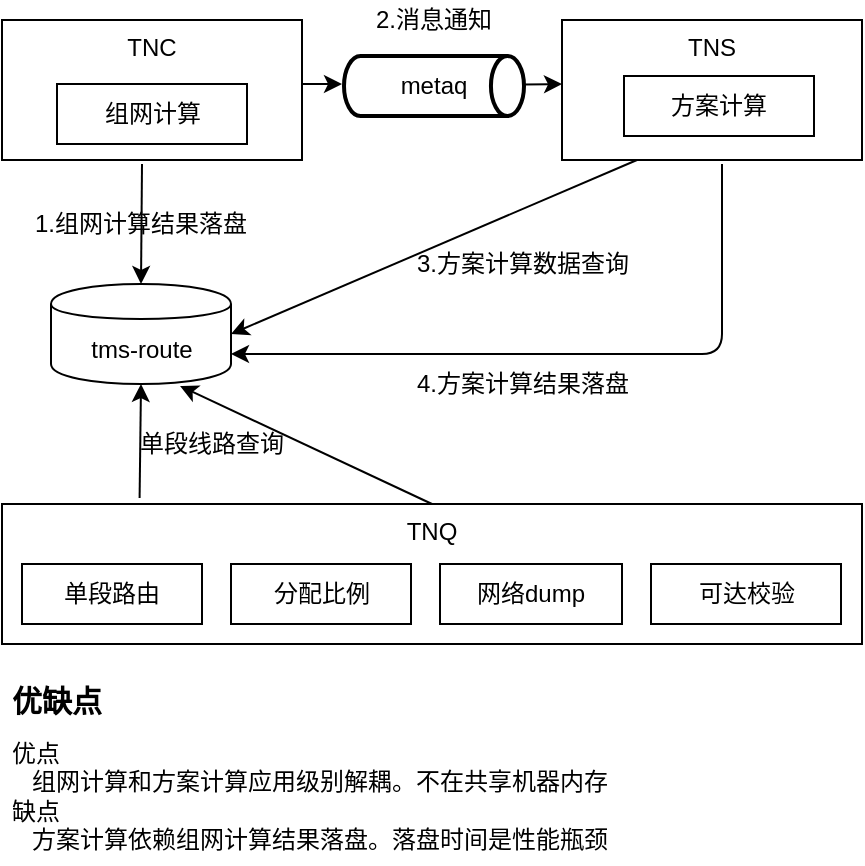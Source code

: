 <mxfile version="12.3.1" type="github" pages="1">
  <diagram id="bm1bNOkj_8VyeEYl24zR" name="Page-1">
    <mxGraphModel dx="946" dy="591" grid="1" gridSize="10" guides="1" tooltips="1" connect="1" arrows="1" fold="1" page="1" pageScale="1" pageWidth="827" pageHeight="1169" math="0" shadow="0">
      <root>
        <mxCell id="0"/>
        <mxCell id="1" parent="0"/>
        <mxCell id="pQBGxlGY77EAfO2A1jO3-2" value="TNC" style="rounded=0;whiteSpace=wrap;html=1;verticalAlign=top;" vertex="1" parent="1">
          <mxGeometry x="160" y="288" width="150" height="70" as="geometry"/>
        </mxCell>
        <mxCell id="pQBGxlGY77EAfO2A1jO3-3" value="组网计算" style="rounded=0;whiteSpace=wrap;html=1;" vertex="1" parent="1">
          <mxGeometry x="187.5" y="320" width="95" height="30" as="geometry"/>
        </mxCell>
        <mxCell id="pQBGxlGY77EAfO2A1jO3-4" value="TNS" style="rounded=0;whiteSpace=wrap;html=1;verticalAlign=top;" vertex="1" parent="1">
          <mxGeometry x="440" y="288" width="150" height="70" as="geometry"/>
        </mxCell>
        <mxCell id="pQBGxlGY77EAfO2A1jO3-7" value="方案计算" style="rounded=0;whiteSpace=wrap;html=1;" vertex="1" parent="1">
          <mxGeometry x="471" y="316" width="95" height="30" as="geometry"/>
        </mxCell>
        <mxCell id="pQBGxlGY77EAfO2A1jO3-8" value="tms-route" style="shape=cylinder;whiteSpace=wrap;html=1;boundedLbl=1;backgroundOutline=1;" vertex="1" parent="1">
          <mxGeometry x="184.5" y="420" width="90" height="50" as="geometry"/>
        </mxCell>
        <mxCell id="pQBGxlGY77EAfO2A1jO3-9" value="" style="endArrow=classic;html=1;exitX=0.25;exitY=1;exitDx=0;exitDy=0;entryX=1;entryY=0.5;entryDx=0;entryDy=0;" edge="1" parent="1" source="pQBGxlGY77EAfO2A1jO3-4" target="pQBGxlGY77EAfO2A1jO3-8">
          <mxGeometry width="50" height="50" relative="1" as="geometry">
            <mxPoint x="290" y="600" as="sourcePoint"/>
            <mxPoint x="340" y="550" as="targetPoint"/>
          </mxGeometry>
        </mxCell>
        <mxCell id="pQBGxlGY77EAfO2A1jO3-10" value="3.方案计算数据查询" style="text;html=1;strokeColor=none;fillColor=none;align=center;verticalAlign=middle;whiteSpace=wrap;rounded=0;" vertex="1" parent="1">
          <mxGeometry x="355.5" y="400" width="129" height="20" as="geometry"/>
        </mxCell>
        <mxCell id="pQBGxlGY77EAfO2A1jO3-12" value="" style="endArrow=classic;html=1;" edge="1" parent="1" source="pQBGxlGY77EAfO2A1jO3-6">
          <mxGeometry width="50" height="50" relative="1" as="geometry">
            <mxPoint x="330" y="570" as="sourcePoint"/>
            <mxPoint x="440" y="320" as="targetPoint"/>
          </mxGeometry>
        </mxCell>
        <mxCell id="pQBGxlGY77EAfO2A1jO3-6" value="metaq" style="strokeWidth=2;html=1;shape=mxgraph.flowchart.direct_data;whiteSpace=wrap;" vertex="1" parent="1">
          <mxGeometry x="331" y="306" width="90" height="30" as="geometry"/>
        </mxCell>
        <mxCell id="pQBGxlGY77EAfO2A1jO3-13" value="" style="endArrow=classic;html=1;" edge="1" parent="1">
          <mxGeometry width="50" height="50" relative="1" as="geometry">
            <mxPoint x="310" y="320" as="sourcePoint"/>
            <mxPoint x="330" y="320" as="targetPoint"/>
          </mxGeometry>
        </mxCell>
        <mxCell id="pQBGxlGY77EAfO2A1jO3-14" value="" style="endArrow=classic;html=1;entryX=0.5;entryY=0;entryDx=0;entryDy=0;" edge="1" parent="1" target="pQBGxlGY77EAfO2A1jO3-8">
          <mxGeometry width="50" height="50" relative="1" as="geometry">
            <mxPoint x="230" y="360" as="sourcePoint"/>
            <mxPoint x="290" y="550" as="targetPoint"/>
          </mxGeometry>
        </mxCell>
        <mxCell id="pQBGxlGY77EAfO2A1jO3-15" value="1.组网计算结果落盘" style="text;html=1;strokeColor=none;fillColor=none;align=center;verticalAlign=middle;whiteSpace=wrap;rounded=0;" vertex="1" parent="1">
          <mxGeometry x="165" y="380" width="129" height="20" as="geometry"/>
        </mxCell>
        <mxCell id="pQBGxlGY77EAfO2A1jO3-16" value="2.消息通知" style="text;html=1;strokeColor=none;fillColor=none;align=center;verticalAlign=middle;whiteSpace=wrap;rounded=0;" vertex="1" parent="1">
          <mxGeometry x="346" y="278" width="60" height="20" as="geometry"/>
        </mxCell>
        <mxCell id="pQBGxlGY77EAfO2A1jO3-18" value="" style="endArrow=classic;html=1;entryX=1;entryY=0.7;entryDx=0;entryDy=0;" edge="1" parent="1" target="pQBGxlGY77EAfO2A1jO3-8">
          <mxGeometry width="50" height="50" relative="1" as="geometry">
            <mxPoint x="520" y="360" as="sourcePoint"/>
            <mxPoint x="450" y="530" as="targetPoint"/>
            <Array as="points">
              <mxPoint x="520" y="455"/>
            </Array>
          </mxGeometry>
        </mxCell>
        <mxCell id="pQBGxlGY77EAfO2A1jO3-19" value="4.方案计算结果落盘" style="text;html=1;strokeColor=none;fillColor=none;align=center;verticalAlign=middle;whiteSpace=wrap;rounded=0;" vertex="1" parent="1">
          <mxGeometry x="355.5" y="460" width="129" height="20" as="geometry"/>
        </mxCell>
        <mxCell id="pQBGxlGY77EAfO2A1jO3-20" value="TNQ" style="rounded=0;whiteSpace=wrap;html=1;verticalAlign=top;" vertex="1" parent="1">
          <mxGeometry x="160" y="530" width="430" height="70" as="geometry"/>
        </mxCell>
        <mxCell id="pQBGxlGY77EAfO2A1jO3-21" value="单段路由" style="rounded=0;whiteSpace=wrap;html=1;" vertex="1" parent="1">
          <mxGeometry x="170" y="560" width="90" height="30" as="geometry"/>
        </mxCell>
        <mxCell id="pQBGxlGY77EAfO2A1jO3-22" value="分配比例" style="rounded=0;whiteSpace=wrap;html=1;" vertex="1" parent="1">
          <mxGeometry x="274.5" y="560" width="90" height="30" as="geometry"/>
        </mxCell>
        <mxCell id="pQBGxlGY77EAfO2A1jO3-23" value="网络dump" style="rounded=0;whiteSpace=wrap;html=1;" vertex="1" parent="1">
          <mxGeometry x="379" y="560" width="91" height="30" as="geometry"/>
        </mxCell>
        <mxCell id="pQBGxlGY77EAfO2A1jO3-26" value="可达校验" style="rounded=0;whiteSpace=wrap;html=1;" vertex="1" parent="1">
          <mxGeometry x="484.5" y="560" width="95" height="30" as="geometry"/>
        </mxCell>
        <mxCell id="pQBGxlGY77EAfO2A1jO3-30" value="" style="endArrow=classic;html=1;entryX=0.5;entryY=1;entryDx=0;entryDy=0;exitX=0.16;exitY=-0.043;exitDx=0;exitDy=0;exitPerimeter=0;" edge="1" parent="1" source="pQBGxlGY77EAfO2A1jO3-20" target="pQBGxlGY77EAfO2A1jO3-8">
          <mxGeometry width="50" height="50" relative="1" as="geometry">
            <mxPoint x="230" y="520" as="sourcePoint"/>
            <mxPoint x="80" y="510" as="targetPoint"/>
          </mxGeometry>
        </mxCell>
        <mxCell id="pQBGxlGY77EAfO2A1jO3-31" value="" style="endArrow=classic;html=1;entryX=0.717;entryY=1.02;entryDx=0;entryDy=0;entryPerimeter=0;exitX=0.5;exitY=0;exitDx=0;exitDy=0;" edge="1" parent="1" source="pQBGxlGY77EAfO2A1jO3-20" target="pQBGxlGY77EAfO2A1jO3-8">
          <mxGeometry width="50" height="50" relative="1" as="geometry">
            <mxPoint x="310" y="720" as="sourcePoint"/>
            <mxPoint x="360" y="670" as="targetPoint"/>
          </mxGeometry>
        </mxCell>
        <mxCell id="pQBGxlGY77EAfO2A1jO3-33" value="单段线路查询" style="text;html=1;strokeColor=none;fillColor=none;align=center;verticalAlign=middle;whiteSpace=wrap;rounded=0;" vertex="1" parent="1">
          <mxGeometry x="215" y="490" width="100" height="20" as="geometry"/>
        </mxCell>
        <mxCell id="pQBGxlGY77EAfO2A1jO3-35" value="&lt;h1 style=&quot;font-size: 15px&quot;&gt;优缺点&lt;/h1&gt;&lt;div&gt;优点&lt;/div&gt;&lt;div&gt;&amp;nbsp; &amp;nbsp;组网计算和方案计算应用级别解耦。不在共享机器内存&lt;/div&gt;&lt;div&gt;缺点&lt;/div&gt;&lt;div&gt;&amp;nbsp; &amp;nbsp;方案计算依赖组网计算结果落盘。落盘时间是性能瓶颈&lt;/div&gt;" style="text;html=1;strokeColor=none;fillColor=none;spacing=5;spacingTop=-20;whiteSpace=wrap;overflow=hidden;rounded=0;" vertex="1" parent="1">
          <mxGeometry x="160" y="620" width="430" height="90" as="geometry"/>
        </mxCell>
      </root>
    </mxGraphModel>
  </diagram>
</mxfile>
